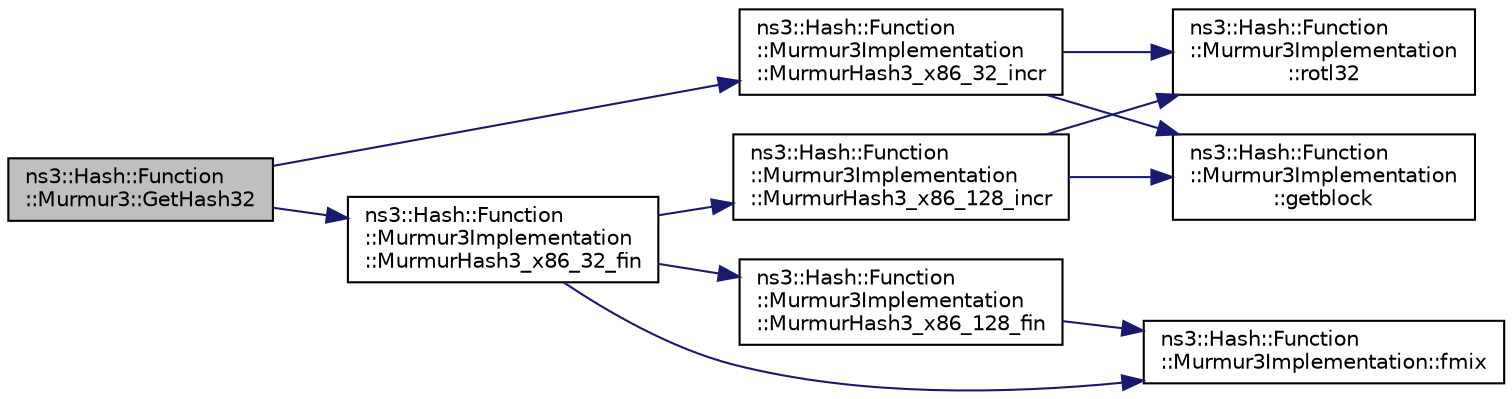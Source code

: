 digraph "ns3::Hash::Function::Murmur3::GetHash32"
{
  edge [fontname="Helvetica",fontsize="10",labelfontname="Helvetica",labelfontsize="10"];
  node [fontname="Helvetica",fontsize="10",shape=record];
  rankdir="LR";
  Node1 [label="ns3::Hash::Function\l::Murmur3::GetHash32",height=0.2,width=0.4,color="black", fillcolor="grey75", style="filled", fontcolor="black"];
  Node1 -> Node2 [color="midnightblue",fontsize="10",style="solid"];
  Node2 [label="ns3::Hash::Function\l::Murmur3Implementation\l::MurmurHash3_x86_32_incr",height=0.2,width=0.4,color="black", fillcolor="white", style="filled",URL="$d9/d6d/group__hash__murmur3.html#gad303b7fe16fa5487f07a732c50128542"];
  Node2 -> Node3 [color="midnightblue",fontsize="10",style="solid"];
  Node3 [label="ns3::Hash::Function\l::Murmur3Implementation\l::getblock",height=0.2,width=0.4,color="black", fillcolor="white", style="filled",URL="$d9/d6d/group__hash__murmur3.html#ga82df4ed13fd9546755cdf465105a524c"];
  Node2 -> Node4 [color="midnightblue",fontsize="10",style="solid"];
  Node4 [label="ns3::Hash::Function\l::Murmur3Implementation\l::rotl32",height=0.2,width=0.4,color="black", fillcolor="white", style="filled",URL="$d9/d6d/group__hash__murmur3.html#ga5ad09e63b7268f407b727713d0f6687a"];
  Node1 -> Node5 [color="midnightblue",fontsize="10",style="solid"];
  Node5 [label="ns3::Hash::Function\l::Murmur3Implementation\l::MurmurHash3_x86_32_fin",height=0.2,width=0.4,color="black", fillcolor="white", style="filled",URL="$d9/d6d/group__hash__murmur3.html#gaa7a43fb3327475729d3da771a405aa0c"];
  Node5 -> Node6 [color="midnightblue",fontsize="10",style="solid"];
  Node6 [label="ns3::Hash::Function\l::Murmur3Implementation::fmix",height=0.2,width=0.4,color="black", fillcolor="white", style="filled",URL="$d9/d6d/group__hash__murmur3.html#ga5ace0a4c6b8f2b26528d6b939a6768ac"];
  Node5 -> Node7 [color="midnightblue",fontsize="10",style="solid"];
  Node7 [label="ns3::Hash::Function\l::Murmur3Implementation\l::MurmurHash3_x86_128_incr",height=0.2,width=0.4,color="black", fillcolor="white", style="filled",URL="$d9/d6d/group__hash__murmur3.html#ga284086a230b4549dd730837edf8c25e6"];
  Node7 -> Node3 [color="midnightblue",fontsize="10",style="solid"];
  Node7 -> Node4 [color="midnightblue",fontsize="10",style="solid"];
  Node5 -> Node8 [color="midnightblue",fontsize="10",style="solid"];
  Node8 [label="ns3::Hash::Function\l::Murmur3Implementation\l::MurmurHash3_x86_128_fin",height=0.2,width=0.4,color="black", fillcolor="white", style="filled",URL="$d9/d6d/group__hash__murmur3.html#ga9b5a153dfe6a69d25f8d90fc9b7aee32"];
  Node8 -> Node6 [color="midnightblue",fontsize="10",style="solid"];
}
